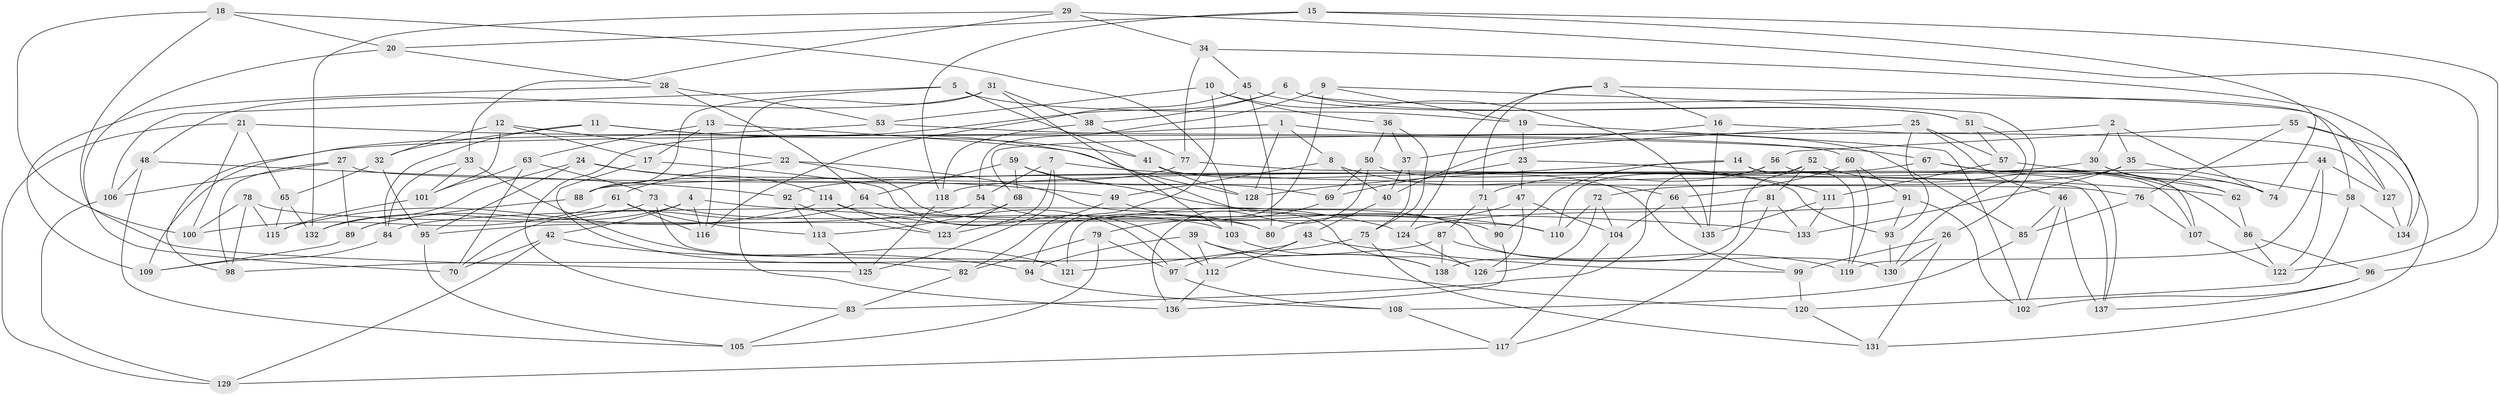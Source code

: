 // Generated by graph-tools (version 1.1) at 2025/26/03/09/25 03:26:59]
// undirected, 138 vertices, 276 edges
graph export_dot {
graph [start="1"]
  node [color=gray90,style=filled];
  1;
  2;
  3;
  4;
  5;
  6;
  7;
  8;
  9;
  10;
  11;
  12;
  13;
  14;
  15;
  16;
  17;
  18;
  19;
  20;
  21;
  22;
  23;
  24;
  25;
  26;
  27;
  28;
  29;
  30;
  31;
  32;
  33;
  34;
  35;
  36;
  37;
  38;
  39;
  40;
  41;
  42;
  43;
  44;
  45;
  46;
  47;
  48;
  49;
  50;
  51;
  52;
  53;
  54;
  55;
  56;
  57;
  58;
  59;
  60;
  61;
  62;
  63;
  64;
  65;
  66;
  67;
  68;
  69;
  70;
  71;
  72;
  73;
  74;
  75;
  76;
  77;
  78;
  79;
  80;
  81;
  82;
  83;
  84;
  85;
  86;
  87;
  88;
  89;
  90;
  91;
  92;
  93;
  94;
  95;
  96;
  97;
  98;
  99;
  100;
  101;
  102;
  103;
  104;
  105;
  106;
  107;
  108;
  109;
  110;
  111;
  112;
  113;
  114;
  115;
  116;
  117;
  118;
  119;
  120;
  121;
  122;
  123;
  124;
  125;
  126;
  127;
  128;
  129;
  130;
  131;
  132;
  133;
  134;
  135;
  136;
  137;
  138;
  1 -- 128;
  1 -- 109;
  1 -- 85;
  1 -- 8;
  2 -- 68;
  2 -- 35;
  2 -- 30;
  2 -- 74;
  3 -- 124;
  3 -- 58;
  3 -- 71;
  3 -- 16;
  4 -- 42;
  4 -- 116;
  4 -- 89;
  4 -- 133;
  5 -- 19;
  5 -- 106;
  5 -- 41;
  5 -- 88;
  6 -- 51;
  6 -- 127;
  6 -- 38;
  6 -- 83;
  7 -- 123;
  7 -- 125;
  7 -- 54;
  7 -- 62;
  8 -- 66;
  8 -- 40;
  8 -- 49;
  9 -- 121;
  9 -- 26;
  9 -- 19;
  9 -- 54;
  10 -- 53;
  10 -- 94;
  10 -- 36;
  10 -- 135;
  11 -- 32;
  11 -- 84;
  11 -- 128;
  11 -- 41;
  12 -- 17;
  12 -- 22;
  12 -- 101;
  12 -- 32;
  13 -- 126;
  13 -- 17;
  13 -- 63;
  13 -- 116;
  14 -- 119;
  14 -- 137;
  14 -- 128;
  14 -- 90;
  15 -- 118;
  15 -- 20;
  15 -- 96;
  15 -- 74;
  16 -- 135;
  16 -- 127;
  16 -- 37;
  17 -- 112;
  17 -- 82;
  18 -- 20;
  18 -- 100;
  18 -- 125;
  18 -- 103;
  19 -- 102;
  19 -- 23;
  20 -- 70;
  20 -- 28;
  21 -- 67;
  21 -- 65;
  21 -- 100;
  21 -- 129;
  22 -- 130;
  22 -- 80;
  22 -- 61;
  23 -- 47;
  23 -- 111;
  23 -- 69;
  24 -- 114;
  24 -- 49;
  24 -- 132;
  24 -- 95;
  25 -- 93;
  25 -- 40;
  25 -- 57;
  25 -- 46;
  26 -- 130;
  26 -- 99;
  26 -- 131;
  27 -- 98;
  27 -- 89;
  27 -- 106;
  27 -- 76;
  28 -- 64;
  28 -- 53;
  28 -- 109;
  29 -- 33;
  29 -- 34;
  29 -- 132;
  29 -- 122;
  30 -- 74;
  30 -- 118;
  30 -- 62;
  31 -- 103;
  31 -- 48;
  31 -- 136;
  31 -- 38;
  32 -- 65;
  32 -- 95;
  33 -- 101;
  33 -- 121;
  33 -- 84;
  34 -- 134;
  34 -- 45;
  34 -- 77;
  35 -- 133;
  35 -- 72;
  35 -- 58;
  36 -- 75;
  36 -- 50;
  36 -- 37;
  37 -- 75;
  37 -- 40;
  38 -- 77;
  38 -- 118;
  39 -- 112;
  39 -- 94;
  39 -- 120;
  39 -- 138;
  40 -- 43;
  41 -- 99;
  41 -- 128;
  42 -- 129;
  42 -- 70;
  42 -- 94;
  43 -- 99;
  43 -- 112;
  43 -- 121;
  44 -- 122;
  44 -- 119;
  44 -- 127;
  44 -- 88;
  45 -- 51;
  45 -- 80;
  45 -- 116;
  46 -- 85;
  46 -- 137;
  46 -- 102;
  47 -- 104;
  47 -- 126;
  47 -- 80;
  48 -- 105;
  48 -- 92;
  48 -- 106;
  49 -- 90;
  49 -- 82;
  50 -- 69;
  50 -- 93;
  50 -- 136;
  51 -- 130;
  51 -- 57;
  52 -- 81;
  52 -- 138;
  52 -- 86;
  52 -- 110;
  53 -- 60;
  53 -- 98;
  54 -- 95;
  54 -- 80;
  55 -- 56;
  55 -- 134;
  55 -- 131;
  55 -- 76;
  56 -- 71;
  56 -- 107;
  56 -- 83;
  57 -- 111;
  57 -- 62;
  58 -- 134;
  58 -- 120;
  59 -- 110;
  59 -- 69;
  59 -- 68;
  59 -- 64;
  60 -- 91;
  60 -- 66;
  60 -- 119;
  61 -- 100;
  61 -- 113;
  61 -- 116;
  62 -- 86;
  63 -- 73;
  63 -- 101;
  63 -- 70;
  64 -- 97;
  64 -- 70;
  65 -- 115;
  65 -- 132;
  66 -- 135;
  66 -- 104;
  67 -- 74;
  67 -- 107;
  67 -- 92;
  68 -- 123;
  68 -- 113;
  69 -- 79;
  71 -- 90;
  71 -- 87;
  72 -- 126;
  72 -- 104;
  72 -- 110;
  73 -- 121;
  73 -- 132;
  73 -- 103;
  75 -- 97;
  75 -- 131;
  76 -- 107;
  76 -- 85;
  77 -- 137;
  77 -- 88;
  78 -- 115;
  78 -- 110;
  78 -- 100;
  78 -- 98;
  79 -- 105;
  79 -- 97;
  79 -- 82;
  81 -- 117;
  81 -- 133;
  81 -- 84;
  82 -- 83;
  83 -- 105;
  84 -- 109;
  85 -- 108;
  86 -- 96;
  86 -- 122;
  87 -- 98;
  87 -- 119;
  87 -- 138;
  88 -- 89;
  89 -- 109;
  90 -- 136;
  91 -- 93;
  91 -- 102;
  91 -- 124;
  92 -- 113;
  92 -- 123;
  93 -- 130;
  94 -- 108;
  95 -- 105;
  96 -- 137;
  96 -- 102;
  97 -- 108;
  99 -- 120;
  101 -- 115;
  103 -- 138;
  104 -- 117;
  106 -- 129;
  107 -- 122;
  108 -- 117;
  111 -- 133;
  111 -- 135;
  112 -- 136;
  113 -- 125;
  114 -- 123;
  114 -- 124;
  114 -- 115;
  117 -- 129;
  118 -- 125;
  120 -- 131;
  124 -- 126;
  127 -- 134;
}
